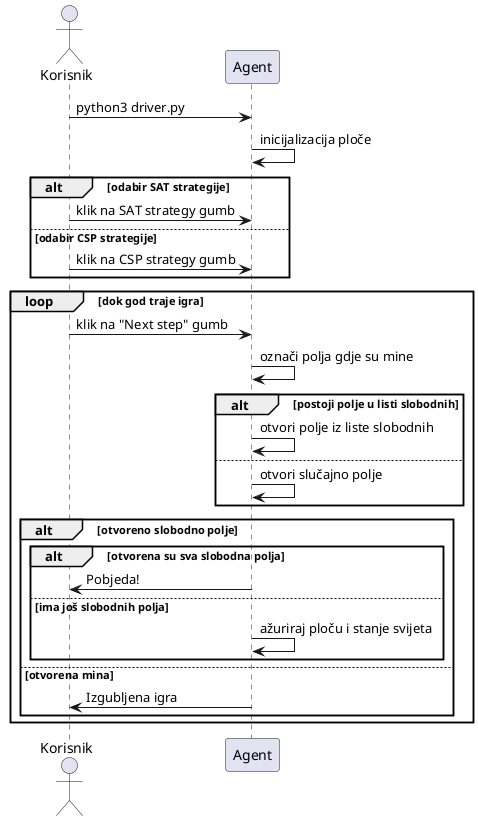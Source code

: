 @startuml
actor Korisnik
participant Agent
Korisnik -> Agent: python3 driver.py
Agent -> Agent: inicijalizacija ploče

alt odabir SAT strategije
    Korisnik -> Agent: klik na SAT strategy gumb
else odabir CSP strategije
    Korisnik -> Agent: klik na CSP strategy gumb
end

loop dok god traje igra
    Korisnik -> Agent: klik na "Next step" gumb
    Agent -> Agent: označi polja gdje su mine
    alt postoji polje u listi slobodnih
        Agent -> Agent: otvori polje iz liste slobodnih
    else
        Agent -> Agent: otvori slučajno polje
    end
    alt otvoreno slobodno polje
        alt otvorena su sva slobodna polja
            Agent -> Korisnik: Pobjeda!
        else ima još slobodnih polja
            Agent -> Agent: ažuriraj ploču i stanje svijeta
        end
    else otvorena mina
        Agent -> Korisnik: Izgubljena igra
    end
end

@enduml
